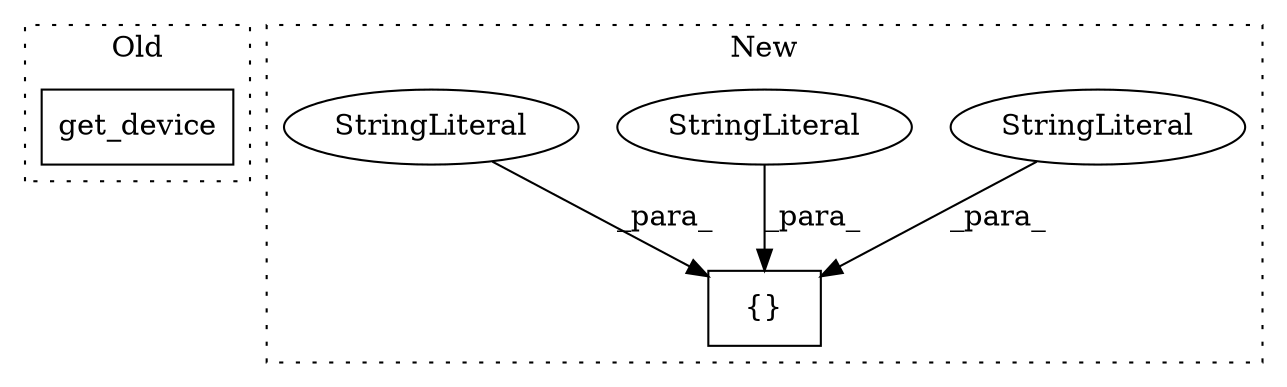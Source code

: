 digraph G {
subgraph cluster0 {
1 [label="get_device" a="32" s="1806" l="12" shape="box"];
label = "Old";
style="dotted";
}
subgraph cluster1 {
2 [label="{}" a="4" s="1836,1894" l="1,1" shape="box"];
3 [label="StringLiteral" a="45" s="1873" l="21" shape="ellipse"];
4 [label="StringLiteral" a="45" s="1868" l="4" shape="ellipse"];
5 [label="StringLiteral" a="45" s="1851" l="4" shape="ellipse"];
label = "New";
style="dotted";
}
3 -> 2 [label="_para_"];
4 -> 2 [label="_para_"];
5 -> 2 [label="_para_"];
}